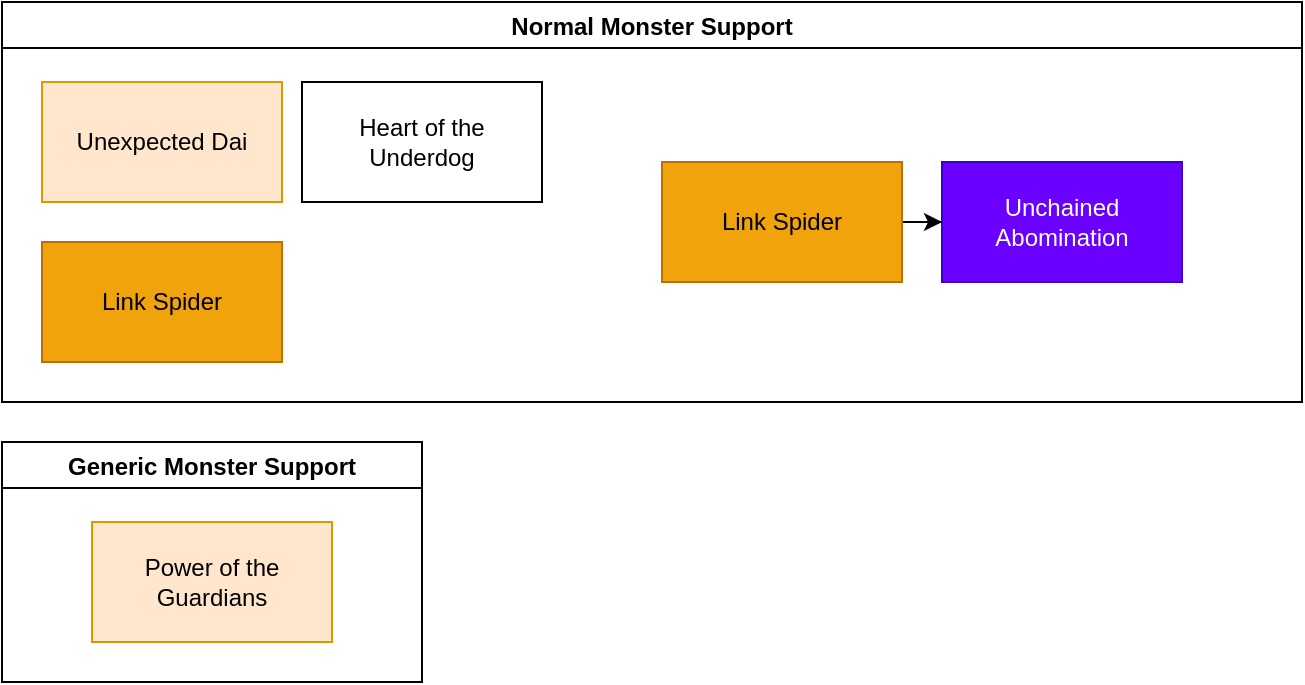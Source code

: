 <mxfile version="20.2.0" type="github" pages="5">
  <diagram id="OoVfKozZZP19OXvTra97" name="Monster">
    <mxGraphModel dx="1141" dy="703" grid="1" gridSize="10" guides="1" tooltips="1" connect="1" arrows="1" fold="1" page="1" pageScale="1" pageWidth="850" pageHeight="1100" math="0" shadow="0">
      <root>
        <mxCell id="0" />
        <mxCell id="1" parent="0" />
        <mxCell id="rQL7H8hPHh0mbTXPi9bD-1" value="Normal Monster Support" style="swimlane;" vertex="1" parent="1">
          <mxGeometry x="20" y="20" width="650" height="200" as="geometry" />
        </mxCell>
        <mxCell id="rQL7H8hPHh0mbTXPi9bD-2" value="Unexpected Dai" style="whiteSpace=wrap;html=1;fillColor=#ffe6cc;strokeColor=#d79b00;" vertex="1" parent="rQL7H8hPHh0mbTXPi9bD-1">
          <mxGeometry x="20" y="40" width="120" height="60" as="geometry" />
        </mxCell>
        <mxCell id="rQL7H8hPHh0mbTXPi9bD-3" value="Heart of the Underdog" style="whiteSpace=wrap;html=1;" vertex="1" parent="rQL7H8hPHh0mbTXPi9bD-1">
          <mxGeometry x="150" y="40" width="120" height="60" as="geometry" />
        </mxCell>
        <mxCell id="rQL7H8hPHh0mbTXPi9bD-6" value="Link Spider" style="whiteSpace=wrap;html=1;fillColor=#f0a30a;fontColor=#000000;strokeColor=#BD7000;" vertex="1" parent="rQL7H8hPHh0mbTXPi9bD-1">
          <mxGeometry x="20" y="120" width="120" height="60" as="geometry" />
        </mxCell>
        <mxCell id="rQL7H8hPHh0mbTXPi9bD-4" value="Generic Monster Support" style="swimlane;" vertex="1" parent="1">
          <mxGeometry x="20" y="240" width="210" height="120" as="geometry" />
        </mxCell>
        <mxCell id="rQL7H8hPHh0mbTXPi9bD-5" value="Power of the Guardians" style="whiteSpace=wrap;html=1;fillColor=#ffe6cc;strokeColor=#d79b00;" vertex="1" parent="rQL7H8hPHh0mbTXPi9bD-4">
          <mxGeometry x="45" y="40" width="120" height="60" as="geometry" />
        </mxCell>
        <mxCell id="hV6YfNnXjgyquWolyUV3-2" value="" style="edgeStyle=orthogonalEdgeStyle;rounded=0;orthogonalLoop=1;jettySize=auto;html=1;" edge="1" parent="1" source="rQL7H8hPHh0mbTXPi9bD-8" target="hV6YfNnXjgyquWolyUV3-1">
          <mxGeometry relative="1" as="geometry" />
        </mxCell>
        <mxCell id="rQL7H8hPHh0mbTXPi9bD-8" value="Link Spider" style="whiteSpace=wrap;html=1;fillColor=#f0a30a;fontColor=#000000;strokeColor=#BD7000;" vertex="1" parent="1">
          <mxGeometry x="350" y="100" width="120" height="60" as="geometry" />
        </mxCell>
        <mxCell id="hV6YfNnXjgyquWolyUV3-1" value="Unchained Abomination" style="whiteSpace=wrap;html=1;fillColor=#6a00ff;fontColor=#ffffff;strokeColor=#3700CC;" vertex="1" parent="1">
          <mxGeometry x="490" y="100" width="120" height="60" as="geometry" />
        </mxCell>
      </root>
    </mxGraphModel>
  </diagram>
  <diagram id="k3XtddSRICdn5ckGxZP9" name="Graveyard">
    <mxGraphModel dx="1190" dy="734" grid="1" gridSize="10" guides="1" tooltips="1" connect="1" arrows="1" fold="1" page="1" pageScale="1" pageWidth="850" pageHeight="1100" math="0" shadow="0">
      <root>
        <mxCell id="0" />
        <mxCell id="1" parent="0" />
        <mxCell id="qbupHraFLRX2WD-IEX-6-1" value="Deck to Graveyard" style="swimlane;" parent="1" vertex="1">
          <mxGeometry x="20" y="20" width="160" height="200" as="geometry" />
        </mxCell>
        <mxCell id="J6CSg8eaZkPXc1e662Wj-21" value="Foolish Burial" style="whiteSpace=wrap;html=1;fillColor=#e1d5e7;strokeColor=#9673a6;" parent="qbupHraFLRX2WD-IEX-6-1" vertex="1">
          <mxGeometry x="20" y="40" width="120" height="60" as="geometry" />
        </mxCell>
        <mxCell id="qbupHraFLRX2WD-IEX-6-2" value="Armageddon Knight" style="whiteSpace=wrap;html=1;fillColor=#ffe6cc;strokeColor=#d79b00;" parent="qbupHraFLRX2WD-IEX-6-1" vertex="1">
          <mxGeometry x="20" y="120" width="120" height="60" as="geometry" />
        </mxCell>
        <mxCell id="clGFGB4gFXvgcVI6caBt-5" value="" style="edgeStyle=orthogonalEdgeStyle;rounded=0;orthogonalLoop=1;jettySize=auto;html=1;" parent="1" source="qbupHraFLRX2WD-IEX-6-3" target="clGFGB4gFXvgcVI6caBt-2" edge="1">
          <mxGeometry relative="1" as="geometry" />
        </mxCell>
        <mxCell id="qbupHraFLRX2WD-IEX-6-3" value="Hand to Graveyard" style="swimlane;" parent="1" vertex="1">
          <mxGeometry x="300" y="20" width="480" height="410" as="geometry" />
        </mxCell>
        <mxCell id="uOeM7xrh9b_xjBoLv8GL-2" value="Morphing Jar" style="whiteSpace=wrap;html=1;fillColor=#e1d5e7;strokeColor=#9673a6;" parent="qbupHraFLRX2WD-IEX-6-3" vertex="1">
          <mxGeometry x="15" y="40" width="120" height="60" as="geometry" />
        </mxCell>
        <mxCell id="uOeM7xrh9b_xjBoLv8GL-3" value="Raigeki Break" style="whiteSpace=wrap;html=1;fillColor=#dae8fc;strokeColor=#6c8ebf;" parent="qbupHraFLRX2WD-IEX-6-3" vertex="1">
          <mxGeometry x="255" y="180" width="120" height="60" as="geometry" />
        </mxCell>
        <mxCell id="uOeM7xrh9b_xjBoLv8GL-5" value="Dark Core" style="whiteSpace=wrap;html=1;fillColor=#dae8fc;strokeColor=#6c8ebf;" parent="qbupHraFLRX2WD-IEX-6-3" vertex="1">
          <mxGeometry x="135" y="180" width="120" height="60" as="geometry" />
        </mxCell>
        <mxCell id="uOeM7xrh9b_xjBoLv8GL-4" value="Twin Twister" style="whiteSpace=wrap;html=1;fillColor=#ffe6cc;strokeColor=#d79b00;" parent="qbupHraFLRX2WD-IEX-6-3" vertex="1">
          <mxGeometry x="15" y="110" width="120" height="60" as="geometry" />
        </mxCell>
        <mxCell id="uOeM7xrh9b_xjBoLv8GL-1" value="Card Destruction" style="whiteSpace=wrap;html=1;fillColor=#e1d5e7;strokeColor=#9673a6;" parent="qbupHraFLRX2WD-IEX-6-3" vertex="1">
          <mxGeometry x="135" y="40" width="120" height="60" as="geometry" />
        </mxCell>
        <mxCell id="clGFGB4gFXvgcVI6caBt-6" value="Cipher Twin Rapter" style="rounded=0;whiteSpace=wrap;html=1;fillColor=#dae8fc;strokeColor=#6c8ebf;" parent="qbupHraFLRX2WD-IEX-6-3" vertex="1">
          <mxGeometry x="15" y="180" width="120" height="60" as="geometry" />
        </mxCell>
        <mxCell id="clGFGB4gFXvgcVI6caBt-8" value="Cards of Consonance" style="whiteSpace=wrap;html=1;fillColor=#ffe6cc;strokeColor=#d79b00;" parent="qbupHraFLRX2WD-IEX-6-3" vertex="1">
          <mxGeometry x="140" y="330" width="120" height="60" as="geometry" />
        </mxCell>
        <mxCell id="clGFGB4gFXvgcVI6caBt-10" value="Pendulum Call" style="whiteSpace=wrap;html=1;fillColor=#e1d5e7;strokeColor=#9673a6;" parent="qbupHraFLRX2WD-IEX-6-3" vertex="1">
          <mxGeometry x="15" y="260" width="120" height="60" as="geometry" />
        </mxCell>
        <mxCell id="LZvBMNbMAwr3HlE0901q-1" value="Galaxy Soldier" style="whiteSpace=wrap;html=1;fillColor=#ffe6cc;strokeColor=#d79b00;" vertex="1" parent="qbupHraFLRX2WD-IEX-6-3">
          <mxGeometry x="15" y="330" width="120" height="60" as="geometry" />
        </mxCell>
        <mxCell id="clGFGB4gFXvgcVI6caBt-2" value="The White Stone of Ancients" style="whiteSpace=wrap;html=1;fillColor=#ffe6cc;strokeColor=#d79b00;" parent="1" vertex="1">
          <mxGeometry x="280" y="510" width="123" height="60" as="geometry" />
        </mxCell>
        <mxCell id="clGFGB4gFXvgcVI6caBt-4" style="edgeStyle=orthogonalEdgeStyle;rounded=0;orthogonalLoop=1;jettySize=auto;html=1;entryX=0;entryY=0.5;entryDx=0;entryDy=0;" parent="1" source="J6CSg8eaZkPXc1e662Wj-21" target="clGFGB4gFXvgcVI6caBt-2" edge="1">
          <mxGeometry relative="1" as="geometry" />
        </mxCell>
        <mxCell id="Z9cp1-32GliG2KIltxgq-1" value="Generic Reborn" style="swimlane;" vertex="1" parent="1">
          <mxGeometry x="620" y="490" width="160" height="260" as="geometry" />
        </mxCell>
        <mxCell id="Z9cp1-32GliG2KIltxgq-2" value="Monster Reborn" style="whiteSpace=wrap;html=1;fillColor=#e1d5e7;strokeColor=#9673a6;" vertex="1" parent="Z9cp1-32GliG2KIltxgq-1">
          <mxGeometry x="16.5" y="40" width="120" height="60" as="geometry" />
        </mxCell>
        <mxCell id="Z9cp1-32GliG2KIltxgq-3" value="Call of the Haunted" style="whiteSpace=wrap;html=1;fillColor=#fff2cc;strokeColor=#d6b656;" vertex="1" parent="Z9cp1-32GliG2KIltxgq-1">
          <mxGeometry x="16.5" y="110" width="120" height="60" as="geometry" />
        </mxCell>
        <mxCell id="Z9cp1-32GliG2KIltxgq-4" value="Back to the Front" style="whiteSpace=wrap;html=1;fillColor=#fff2cc;strokeColor=#d6b656;" vertex="1" parent="Z9cp1-32GliG2KIltxgq-1">
          <mxGeometry x="16.5" y="180" width="120" height="60" as="geometry" />
        </mxCell>
      </root>
    </mxGraphModel>
  </diagram>
  <diagram id="mfH2ATyb_PeCsaHpSg-w" name="Self Burn">
    <mxGraphModel dx="1369" dy="844" grid="1" gridSize="10" guides="1" tooltips="1" connect="1" arrows="1" fold="1" page="1" pageScale="1" pageWidth="850" pageHeight="1100" math="0" shadow="0">
      <root>
        <mxCell id="0" />
        <mxCell id="1" parent="0" />
        <mxCell id="zVy1A3_LeAhqffGLlYCz-1" value="Hailon, the Timelord" style="whiteSpace=wrap;html=1;" parent="1" vertex="1">
          <mxGeometry x="140" y="20" width="120" height="60" as="geometry" />
        </mxCell>
        <mxCell id="zVy1A3_LeAhqffGLlYCz-2" value="Sadion, the Timelord" style="whiteSpace=wrap;html=1;" parent="1" vertex="1">
          <mxGeometry x="20" y="20" width="120" height="60" as="geometry" />
        </mxCell>
      </root>
    </mxGraphModel>
  </diagram>
  <diagram id="mAheFKUJcyOt5zKhD8FS" name="Tuner">
    <mxGraphModel dx="1369" dy="844" grid="1" gridSize="10" guides="1" tooltips="1" connect="1" arrows="1" fold="1" page="1" pageScale="1" pageWidth="850" pageHeight="1100" math="0" shadow="0">
      <root>
        <mxCell id="0" />
        <mxCell id="1" parent="0" />
        <mxCell id="cS0gXrggv7wquOSAAXJ_-2" value="" style="edgeStyle=orthogonalEdgeStyle;rounded=0;orthogonalLoop=1;jettySize=auto;html=1;" edge="1" parent="1" source="iEllt1qDbkovOWhiWLUc-1" target="cS0gXrggv7wquOSAAXJ_-1">
          <mxGeometry relative="1" as="geometry" />
        </mxCell>
        <mxCell id="iEllt1qDbkovOWhiWLUc-1" value="Crystron Halqifibrax" style="whiteSpace=wrap;html=1;fillColor=#6a00ff;strokeColor=#3700CC;fontColor=#ffffff;" vertex="1" parent="1">
          <mxGeometry x="20" y="20" width="120" height="60" as="geometry" />
        </mxCell>
        <mxCell id="cS0gXrggv7wquOSAAXJ_-1" value="Unchained Abomination" style="whiteSpace=wrap;html=1;fillColor=#6a00ff;fontColor=#ffffff;strokeColor=#3700CC;" vertex="1" parent="1">
          <mxGeometry x="170" y="20" width="120" height="60" as="geometry" />
        </mxCell>
      </root>
    </mxGraphModel>
  </diagram>
  <diagram id="HICYTY_WnGkBhufambNa" name="Trap">
    <mxGraphModel dx="1245" dy="767" grid="1" gridSize="10" guides="1" tooltips="1" connect="1" arrows="1" fold="1" page="1" pageScale="1" pageWidth="850" pageHeight="1100" math="0" shadow="0">
      <root>
        <mxCell id="0" />
        <mxCell id="1" parent="0" />
        <mxCell id="QJDfiZRoA8MB2LWT1q32-1" value="Junk Collector" style="whiteSpace=wrap;html=1;fillColor=#ffe6cc;strokeColor=#d79b00;" vertex="1" parent="1">
          <mxGeometry x="71.5" y="540" width="120" height="60" as="geometry" />
        </mxCell>
        <mxCell id="QJDfiZRoA8MB2LWT1q32-2" style="edgeStyle=orthogonalEdgeStyle;rounded=0;orthogonalLoop=1;jettySize=auto;html=1;entryX=0;entryY=0.5;entryDx=0;entryDy=0;" edge="1" parent="1" source="QJDfiZRoA8MB2LWT1q32-3" target="QJDfiZRoA8MB2LWT1q32-8">
          <mxGeometry relative="1" as="geometry" />
        </mxCell>
        <mxCell id="QJDfiZRoA8MB2LWT1q32-3" value="Eldlich the Golden Lord" style="whiteSpace=wrap;html=1;fillColor=#e1d5e7;strokeColor=#9673a6;" vertex="1" parent="1">
          <mxGeometry x="71.5" y="410" width="120" height="60" as="geometry" />
        </mxCell>
        <mxCell id="QJDfiZRoA8MB2LWT1q32-4" value="Lord of Prisons" style="whiteSpace=wrap;html=1;fillColor=#e1d5e7;strokeColor=#9673a6;" vertex="1" parent="1">
          <mxGeometry x="250" y="140" width="120" height="60" as="geometry" />
        </mxCell>
        <mxCell id="QJDfiZRoA8MB2LWT1q32-5" style="edgeStyle=orthogonalEdgeStyle;rounded=0;orthogonalLoop=1;jettySize=auto;html=1;" edge="1" parent="1" source="QJDfiZRoA8MB2LWT1q32-6" target="QJDfiZRoA8MB2LWT1q32-3">
          <mxGeometry relative="1" as="geometry" />
        </mxCell>
        <mxCell id="QJDfiZRoA8MB2LWT1q32-6" value="Foolish Burial" style="whiteSpace=wrap;html=1;fillColor=#e1d5e7;strokeColor=#9673a6;" vertex="1" parent="1">
          <mxGeometry x="71.5" y="330" width="120" height="60" as="geometry" />
        </mxCell>
        <mxCell id="QJDfiZRoA8MB2LWT1q32-7" value="Jar of Greed" style="whiteSpace=wrap;html=1;fillColor=#dae8fc;strokeColor=#6c8ebf;" vertex="1" parent="1">
          <mxGeometry x="390" y="140" width="120" height="60" as="geometry" />
        </mxCell>
        <mxCell id="QJDfiZRoA8MB2LWT1q32-8" value="Torrential Tribute" style="whiteSpace=wrap;html=1;fillColor=#dae8fc;strokeColor=#6c8ebf;" vertex="1" parent="1">
          <mxGeometry x="210" y="410" width="120" height="60" as="geometry" />
        </mxCell>
        <mxCell id="al7HE_oR9A0Hs1WTS6SA-1" value="Heavy Storm Duster" style="whiteSpace=wrap;html=1;fillColor=#ffe6cc;strokeColor=#d79b00;" vertex="1" parent="1">
          <mxGeometry x="211.5" y="540" width="120" height="60" as="geometry" />
        </mxCell>
      </root>
    </mxGraphModel>
  </diagram>
</mxfile>
